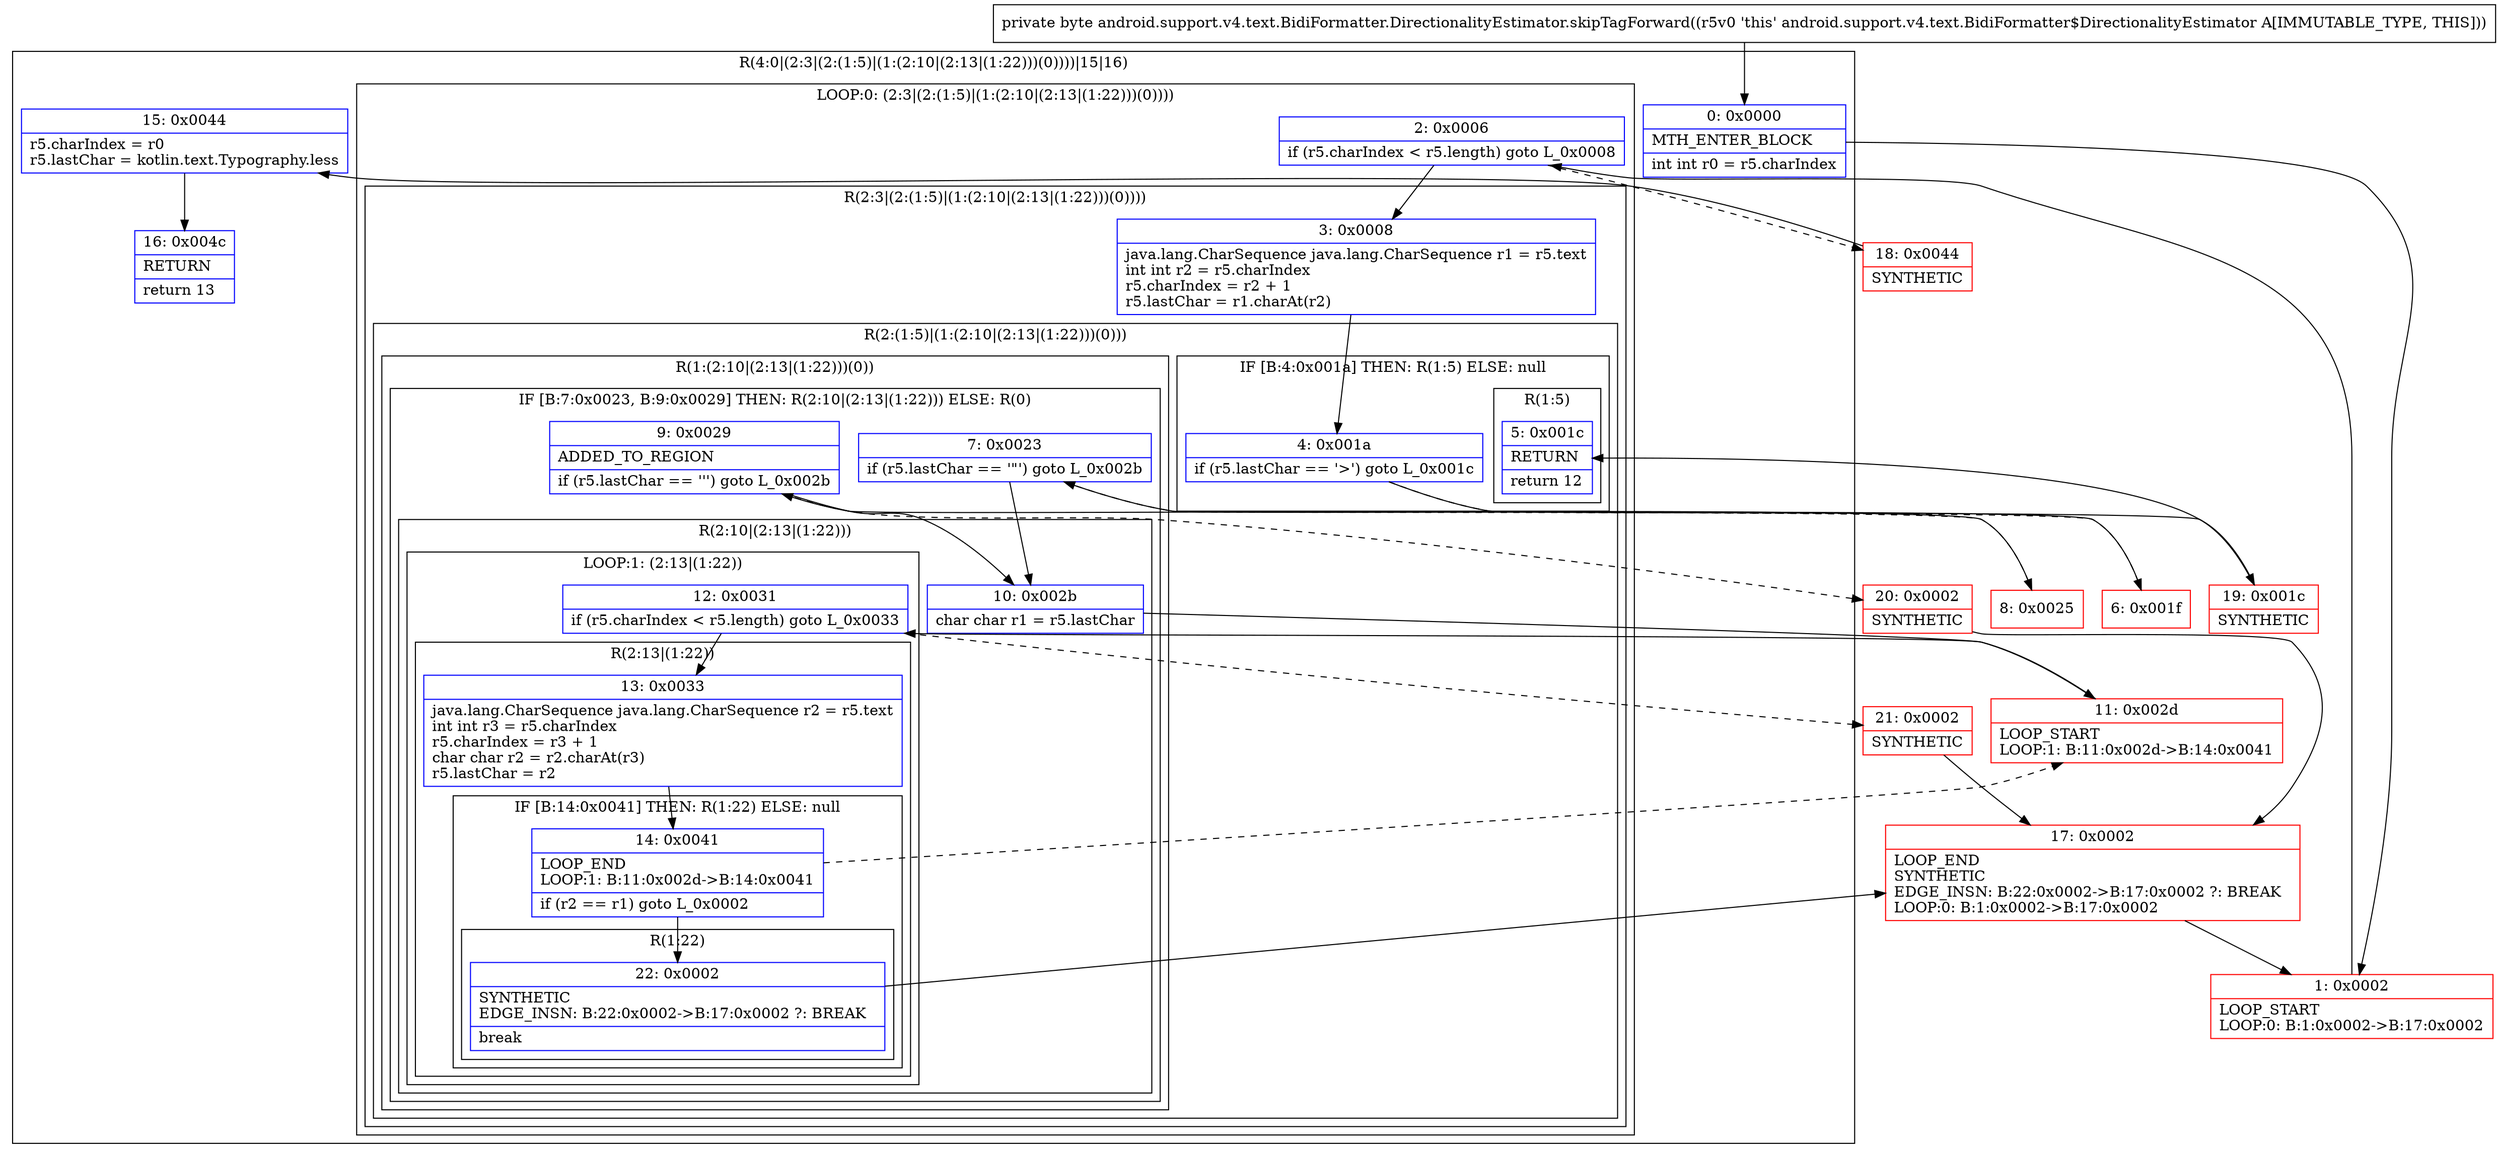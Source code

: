 digraph "CFG forandroid.support.v4.text.BidiFormatter.DirectionalityEstimator.skipTagForward()B" {
subgraph cluster_Region_1364307969 {
label = "R(4:0|(2:3|(2:(1:5)|(1:(2:10|(2:13|(1:22)))(0))))|15|16)";
node [shape=record,color=blue];
Node_0 [shape=record,label="{0\:\ 0x0000|MTH_ENTER_BLOCK\l|int int r0 = r5.charIndex\l}"];
subgraph cluster_LoopRegion_1604015107 {
label = "LOOP:0: (2:3|(2:(1:5)|(1:(2:10|(2:13|(1:22)))(0))))";
node [shape=record,color=blue];
Node_2 [shape=record,label="{2\:\ 0x0006|if (r5.charIndex \< r5.length) goto L_0x0008\l}"];
subgraph cluster_Region_2055688611 {
label = "R(2:3|(2:(1:5)|(1:(2:10|(2:13|(1:22)))(0))))";
node [shape=record,color=blue];
Node_3 [shape=record,label="{3\:\ 0x0008|java.lang.CharSequence java.lang.CharSequence r1 = r5.text\lint int r2 = r5.charIndex\lr5.charIndex = r2 + 1\lr5.lastChar = r1.charAt(r2)\l}"];
subgraph cluster_Region_254724229 {
label = "R(2:(1:5)|(1:(2:10|(2:13|(1:22)))(0)))";
node [shape=record,color=blue];
subgraph cluster_IfRegion_816952753 {
label = "IF [B:4:0x001a] THEN: R(1:5) ELSE: null";
node [shape=record,color=blue];
Node_4 [shape=record,label="{4\:\ 0x001a|if (r5.lastChar == '\>') goto L_0x001c\l}"];
subgraph cluster_Region_1986040427 {
label = "R(1:5)";
node [shape=record,color=blue];
Node_5 [shape=record,label="{5\:\ 0x001c|RETURN\l|return 12\l}"];
}
}
subgraph cluster_Region_1935600616 {
label = "R(1:(2:10|(2:13|(1:22)))(0))";
node [shape=record,color=blue];
subgraph cluster_IfRegion_181235686 {
label = "IF [B:7:0x0023, B:9:0x0029] THEN: R(2:10|(2:13|(1:22))) ELSE: R(0)";
node [shape=record,color=blue];
Node_7 [shape=record,label="{7\:\ 0x0023|if (r5.lastChar == '\"') goto L_0x002b\l}"];
Node_9 [shape=record,label="{9\:\ 0x0029|ADDED_TO_REGION\l|if (r5.lastChar == ''') goto L_0x002b\l}"];
subgraph cluster_Region_849498886 {
label = "R(2:10|(2:13|(1:22)))";
node [shape=record,color=blue];
Node_10 [shape=record,label="{10\:\ 0x002b|char char r1 = r5.lastChar\l}"];
subgraph cluster_LoopRegion_938237747 {
label = "LOOP:1: (2:13|(1:22))";
node [shape=record,color=blue];
Node_12 [shape=record,label="{12\:\ 0x0031|if (r5.charIndex \< r5.length) goto L_0x0033\l}"];
subgraph cluster_Region_1425992121 {
label = "R(2:13|(1:22))";
node [shape=record,color=blue];
Node_13 [shape=record,label="{13\:\ 0x0033|java.lang.CharSequence java.lang.CharSequence r2 = r5.text\lint int r3 = r5.charIndex\lr5.charIndex = r3 + 1\lchar char r2 = r2.charAt(r3)\lr5.lastChar = r2\l}"];
subgraph cluster_IfRegion_141787406 {
label = "IF [B:14:0x0041] THEN: R(1:22) ELSE: null";
node [shape=record,color=blue];
Node_14 [shape=record,label="{14\:\ 0x0041|LOOP_END\lLOOP:1: B:11:0x002d\-\>B:14:0x0041\l|if (r2 == r1) goto L_0x0002\l}"];
subgraph cluster_Region_1164800111 {
label = "R(1:22)";
node [shape=record,color=blue];
Node_22 [shape=record,label="{22\:\ 0x0002|SYNTHETIC\lEDGE_INSN: B:22:0x0002\-\>B:17:0x0002 ?: BREAK  \l|break\l}"];
}
}
}
}
}
subgraph cluster_Region_1105773185 {
label = "R(0)";
node [shape=record,color=blue];
}
}
}
}
}
}
Node_15 [shape=record,label="{15\:\ 0x0044|r5.charIndex = r0\lr5.lastChar = kotlin.text.Typography.less\l}"];
Node_16 [shape=record,label="{16\:\ 0x004c|RETURN\l|return 13\l}"];
}
Node_1 [shape=record,color=red,label="{1\:\ 0x0002|LOOP_START\lLOOP:0: B:1:0x0002\-\>B:17:0x0002\l}"];
Node_6 [shape=record,color=red,label="{6\:\ 0x001f}"];
Node_8 [shape=record,color=red,label="{8\:\ 0x0025}"];
Node_11 [shape=record,color=red,label="{11\:\ 0x002d|LOOP_START\lLOOP:1: B:11:0x002d\-\>B:14:0x0041\l}"];
Node_17 [shape=record,color=red,label="{17\:\ 0x0002|LOOP_END\lSYNTHETIC\lEDGE_INSN: B:22:0x0002\-\>B:17:0x0002 ?: BREAK  \lLOOP:0: B:1:0x0002\-\>B:17:0x0002\l}"];
Node_18 [shape=record,color=red,label="{18\:\ 0x0044|SYNTHETIC\l}"];
Node_19 [shape=record,color=red,label="{19\:\ 0x001c|SYNTHETIC\l}"];
Node_20 [shape=record,color=red,label="{20\:\ 0x0002|SYNTHETIC\l}"];
Node_21 [shape=record,color=red,label="{21\:\ 0x0002|SYNTHETIC\l}"];
MethodNode[shape=record,label="{private byte android.support.v4.text.BidiFormatter.DirectionalityEstimator.skipTagForward((r5v0 'this' android.support.v4.text.BidiFormatter$DirectionalityEstimator A[IMMUTABLE_TYPE, THIS])) }"];
MethodNode -> Node_0;
Node_0 -> Node_1;
Node_2 -> Node_3;
Node_2 -> Node_18[style=dashed];
Node_3 -> Node_4;
Node_4 -> Node_6[style=dashed];
Node_4 -> Node_19;
Node_7 -> Node_8[style=dashed];
Node_7 -> Node_10;
Node_9 -> Node_10;
Node_9 -> Node_20[style=dashed];
Node_10 -> Node_11;
Node_12 -> Node_13;
Node_12 -> Node_21[style=dashed];
Node_13 -> Node_14;
Node_14 -> Node_11[style=dashed];
Node_14 -> Node_22;
Node_22 -> Node_17;
Node_15 -> Node_16;
Node_1 -> Node_2;
Node_6 -> Node_7;
Node_8 -> Node_9;
Node_11 -> Node_12;
Node_17 -> Node_1;
Node_18 -> Node_15;
Node_19 -> Node_5;
Node_20 -> Node_17;
Node_21 -> Node_17;
}

